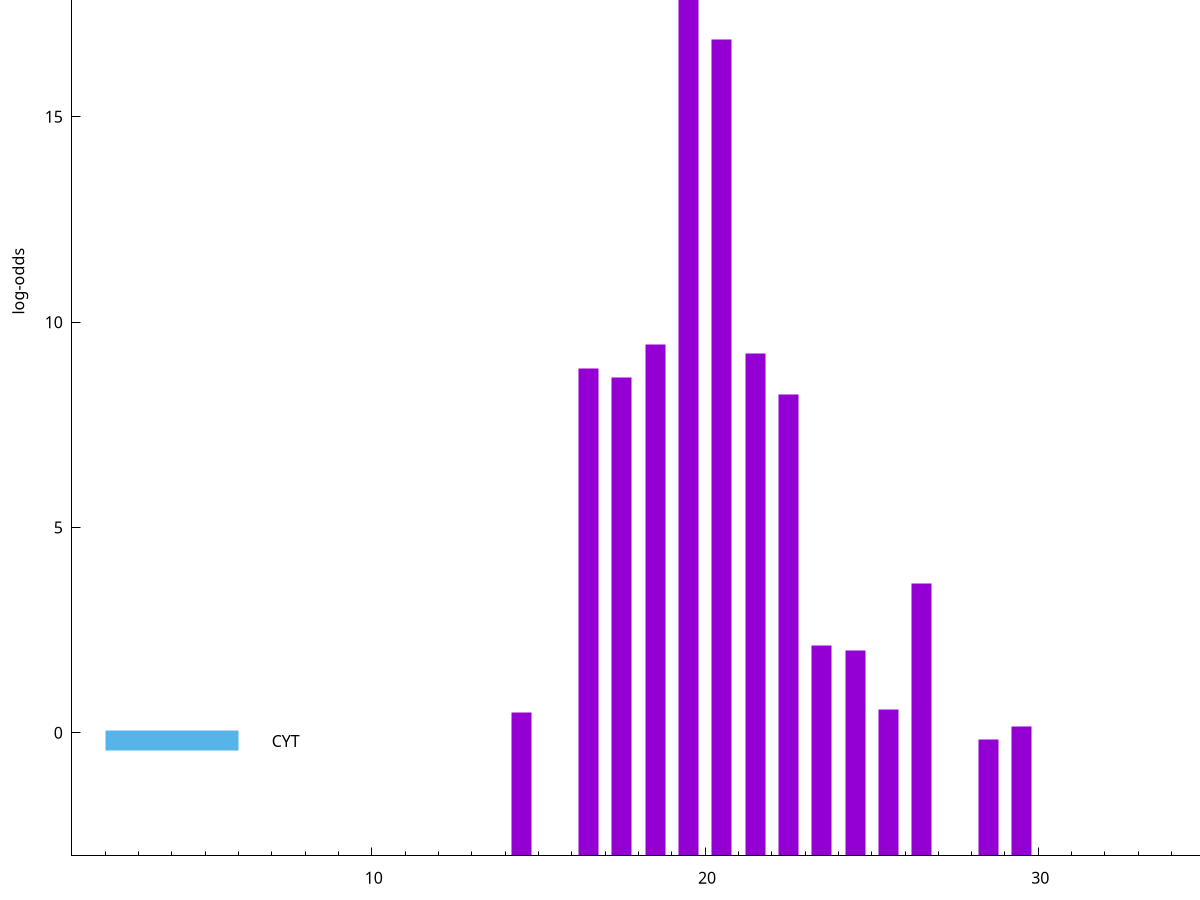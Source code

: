 set title "LipoP predictions for SRR4017826.gff"
set size 2., 1.4
set xrange [1:70] 
set mxtics 10
set yrange [-3:25]
set y2range [0:28]
set ylabel "log-odds"
set term postscript eps color solid "Helvetica" 30
set output "SRR4017826.gff1.eps"
set arrow from 2,19.5909 to 6,19.5909 nohead lt 1 lw 20
set label "SpI" at 7,19.5909
set arrow from 2,-0.200913 to 6,-0.200913 nohead lt 3 lw 20
set label "CYT" at 7,-0.200913
set arrow from 2,19.5909 to 6,19.5909 nohead lt 1 lw 20
set label "SpI" at 7,19.5909
# NOTE: The scores below are the log-odds scores with the threshold
# NOTE: subtracted (a hack to make gnuplot make the histogram all
# NOTE: look nice).
plot "-" axes x1y2 title "" with impulses lt 1 lw 20
19.500000 22.344100
20.500000 19.892300
18.500000 12.463830
21.500000 12.236780
16.500000 11.879560
17.500000 11.649810
22.500000 11.249890
26.500000 6.641020
23.500000 5.116680
24.500000 5.011500
25.500000 3.561367
14.500000 3.504283
29.500000 3.155972
28.500000 2.835151
e
exit
